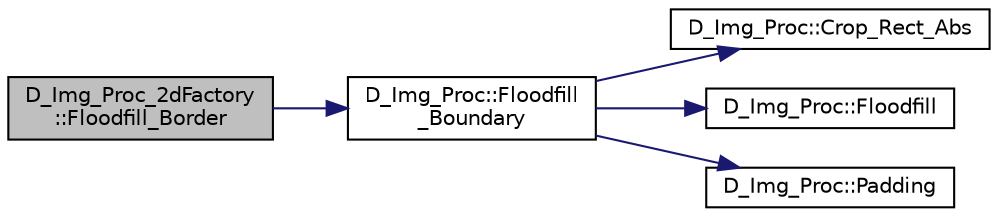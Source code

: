digraph "D_Img_Proc_2dFactory::Floodfill_Border"
{
 // LATEX_PDF_SIZE
  edge [fontname="Helvetica",fontsize="10",labelfontname="Helvetica",labelfontsize="10"];
  node [fontname="Helvetica",fontsize="10",shape=record];
  rankdir="LR";
  Node1 [label="D_Img_Proc_2dFactory\l::Floodfill_Border",height=0.2,width=0.4,color="black", fillcolor="grey75", style="filled", fontcolor="black",tooltip=" "];
  Node1 -> Node2 [color="midnightblue",fontsize="10",style="solid",fontname="Helvetica"];
  Node2 [label="D_Img_Proc::Floodfill\l_Boundary",height=0.2,width=0.4,color="black", fillcolor="white", style="filled",URL="$class_d___img___proc.html#a530cd7a8040af81761aca214ca671694",tooltip=" "];
  Node2 -> Node3 [color="midnightblue",fontsize="10",style="solid",fontname="Helvetica"];
  Node3 [label="D_Img_Proc::Crop_Rect_Abs",height=0.2,width=0.4,color="black", fillcolor="white", style="filled",URL="$class_d___img___proc.html#a7d8de715a15ff62db57fdc8a2d86809f",tooltip=" "];
  Node2 -> Node4 [color="midnightblue",fontsize="10",style="solid",fontname="Helvetica"];
  Node4 [label="D_Img_Proc::Floodfill",height=0.2,width=0.4,color="black", fillcolor="white", style="filled",URL="$class_d___img___proc.html#a06675a5a2b2df6efe7870e06e85e4d59",tooltip=" "];
  Node2 -> Node5 [color="midnightblue",fontsize="10",style="solid",fontname="Helvetica"];
  Node5 [label="D_Img_Proc::Padding",height=0.2,width=0.4,color="black", fillcolor="white", style="filled",URL="$class_d___img___proc.html#a722d985072ba953a6fc7cfa100a0eaaf",tooltip=" "];
}

